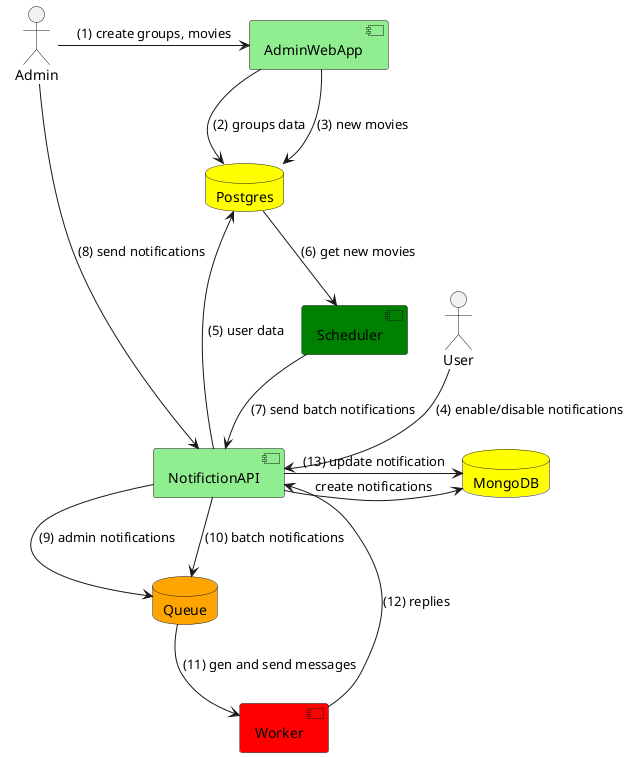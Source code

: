 @startuml
skinparam componentStyle uml2
actor Admin
actor User
component AdminWebApp #lightgreen
component NotifictionAPI #lightgreen
component Scheduler #green
component Worker #red
database Postgres #yellow
database MongoDB #yellow
database Queue #orange

Admin -> AdminWebApp: (1) create groups, movies
Admin -> NotifictionAPI: (8) send notifications
User -down-> NotifictionAPI: (4) enable/disable notifications
NotifictionAPI -> Postgres: (5) user data
NotifictionAPI -> MongoDB: create notifications
NotifictionAPI -down-> Queue: (9) admin notifications
NotifictionAPI -down-> Queue: (10) batch notifications
AdminWebApp -down-> Postgres: (2) groups data
AdminWebApp -down-> Postgres: (3) new movies
Postgres -down-> Scheduler: (6) get new movies
Scheduler -down-> NotifictionAPI: (7) send batch notifications
Queue -down-> Worker: (11) gen and send messages
Worker -> NotifictionAPI: (12) replies
NotifictionAPI -> MongoDB: (13) update notification


@enduml